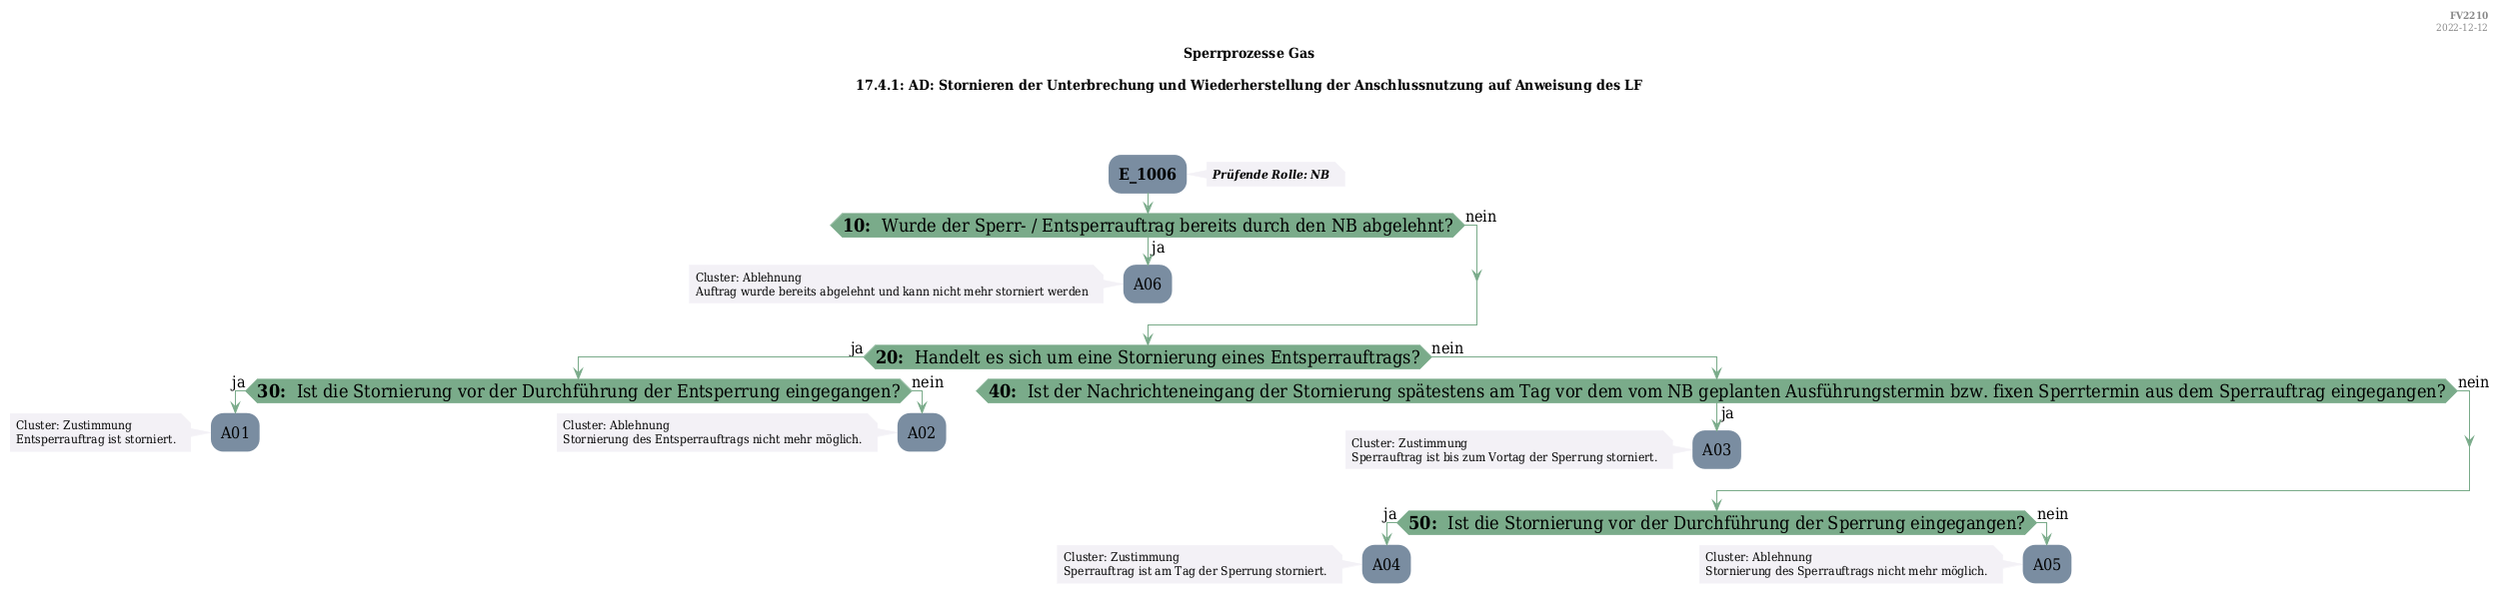 @startuml
skinparam Shadowing false
skinparam NoteBorderColor #f3f1f6
skinparam NoteBackgroundColor #f3f1f6
skinparam NoteFontSize 12
skinparam ActivityBorderColor none
skinparam ActivityBackgroundColor #7a8da1
skinparam ActivityFontSize 16
skinparam ArrowColor #7aab8a
skinparam ArrowFontSize 16
skinparam ActivityDiamondBackgroundColor #7aab8a
skinparam ActivityDiamondBorderColor #7aab8a
skinparam ActivityDiamondFontSize 18
skinparam defaultFontName DejaVu Serif Condensed
skinparam ActivityEndColor #669580

header
<b>FV2210
2022-12-12
endheader

title
Sperrprozesse Gas

17.4.1: AD: Stornieren der Unterbrechung und Wiederherstellung der Anschlussnutzung auf Anweisung des LF



end title
:<b>E_1006</b>;
note right
<b><i>Prüfende Rolle: NB
end note

if (<b>10: </b> Wurde der Sperr- / Entsperrauftrag bereits durch den NB abgelehnt?) then (ja)
    :A06;
    note left
        Cluster: Ablehnung
        Auftrag wurde bereits abgelehnt und kann nicht mehr storniert werden
    endnote
    kill;
else (nein)
endif
if (<b>20: </b> Handelt es sich um eine Stornierung eines Entsperrauftrags?) then (ja)
    if (<b>30: </b> Ist die Stornierung vor der Durchführung der Entsperrung eingegangen?) then (ja)
        :A01;
        note left
            Cluster: Zustimmung
            Entsperrauftrag ist storniert.
        endnote
        kill;
    else (nein)
        :A02;
        note left
            Cluster: Ablehnung
            Stornierung des Entsperrauftrags nicht mehr möglich.
        endnote
        kill;
    endif
else (nein)
    if (<b>40: </b> Ist der Nachrichteneingang der Stornierung spätestens am Tag vor dem vom NB geplanten Ausführungstermin bzw. fixen Sperrtermin aus dem Sperrauftrag eingegangen?) then (ja)
        :A03;
        note left
            Cluster: Zustimmung
            Sperrauftrag ist bis zum Vortag der Sperrung storniert.
        endnote
        kill;
    else (nein)
    endif
    if (<b>50: </b> Ist die Stornierung vor der Durchführung der Sperrung eingegangen?) then (ja)
        :A04;
        note left
            Cluster: Zustimmung
            Sperrauftrag ist am Tag der Sperrung storniert.
        endnote
        kill;
    else (nein)
        :A05;
        note left
            Cluster: Ablehnung
            Stornierung des Sperrauftrags nicht mehr möglich.
        endnote
        kill;
    endif
endif

@enduml
